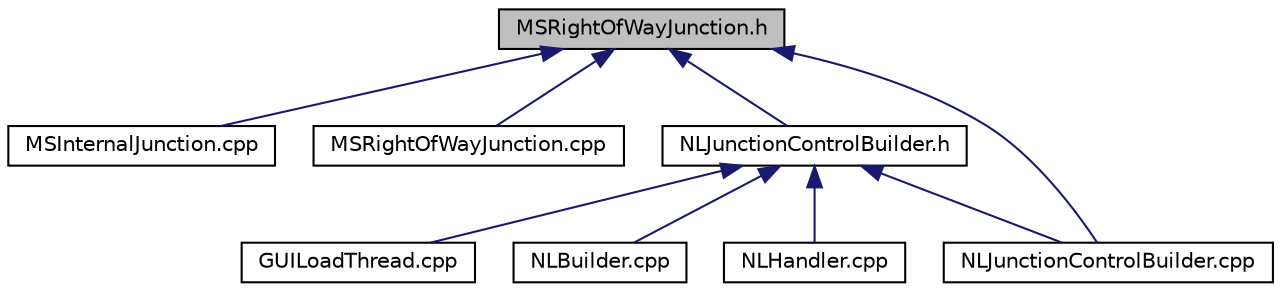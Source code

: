 digraph "MSRightOfWayJunction.h"
{
  edge [fontname="Helvetica",fontsize="10",labelfontname="Helvetica",labelfontsize="10"];
  node [fontname="Helvetica",fontsize="10",shape=record];
  Node23 [label="MSRightOfWayJunction.h",height=0.2,width=0.4,color="black", fillcolor="grey75", style="filled", fontcolor="black"];
  Node23 -> Node24 [dir="back",color="midnightblue",fontsize="10",style="solid",fontname="Helvetica"];
  Node24 [label="MSInternalJunction.cpp",height=0.2,width=0.4,color="black", fillcolor="white", style="filled",URL="$dd/d1b/_m_s_internal_junction_8cpp.html"];
  Node23 -> Node25 [dir="back",color="midnightblue",fontsize="10",style="solid",fontname="Helvetica"];
  Node25 [label="MSRightOfWayJunction.cpp",height=0.2,width=0.4,color="black", fillcolor="white", style="filled",URL="$d1/d47/_m_s_right_of_way_junction_8cpp.html"];
  Node23 -> Node26 [dir="back",color="midnightblue",fontsize="10",style="solid",fontname="Helvetica"];
  Node26 [label="NLJunctionControlBuilder.h",height=0.2,width=0.4,color="black", fillcolor="white", style="filled",URL="$d4/dc5/_n_l_junction_control_builder_8h.html"];
  Node26 -> Node27 [dir="back",color="midnightblue",fontsize="10",style="solid",fontname="Helvetica"];
  Node27 [label="GUILoadThread.cpp",height=0.2,width=0.4,color="black", fillcolor="white", style="filled",URL="$d6/dec/_g_u_i_load_thread_8cpp.html"];
  Node26 -> Node28 [dir="back",color="midnightblue",fontsize="10",style="solid",fontname="Helvetica"];
  Node28 [label="NLBuilder.cpp",height=0.2,width=0.4,color="black", fillcolor="white", style="filled",URL="$df/d38/_n_l_builder_8cpp.html"];
  Node26 -> Node29 [dir="back",color="midnightblue",fontsize="10",style="solid",fontname="Helvetica"];
  Node29 [label="NLHandler.cpp",height=0.2,width=0.4,color="black", fillcolor="white", style="filled",URL="$d1/d34/_n_l_handler_8cpp.html"];
  Node26 -> Node30 [dir="back",color="midnightblue",fontsize="10",style="solid",fontname="Helvetica"];
  Node30 [label="NLJunctionControlBuilder.cpp",height=0.2,width=0.4,color="black", fillcolor="white", style="filled",URL="$d8/d64/_n_l_junction_control_builder_8cpp.html"];
  Node23 -> Node30 [dir="back",color="midnightblue",fontsize="10",style="solid",fontname="Helvetica"];
}
